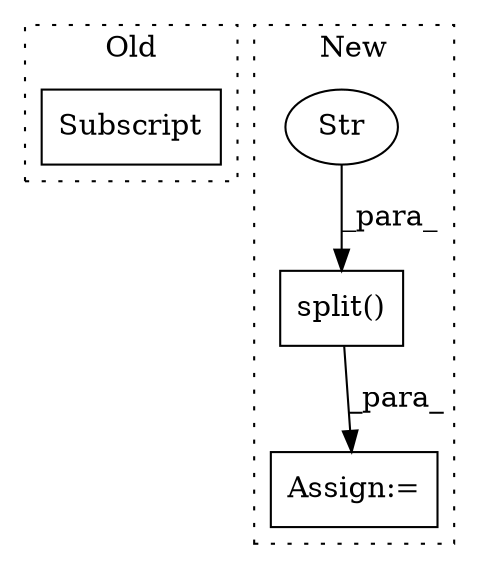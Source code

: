 digraph G {
subgraph cluster0 {
1 [label="Subscript" a="63" s="2944,0" l="8,0" shape="box"];
label = "Old";
style="dotted";
}
subgraph cluster1 {
2 [label="split()" a="75" s="5366,5385" l="16,1" shape="box"];
3 [label="Str" a="66" s="5382" l="3" shape="ellipse"];
4 [label="Assign:=" a="68" s="5359" l="7" shape="box"];
label = "New";
style="dotted";
}
2 -> 4 [label="_para_"];
3 -> 2 [label="_para_"];
}